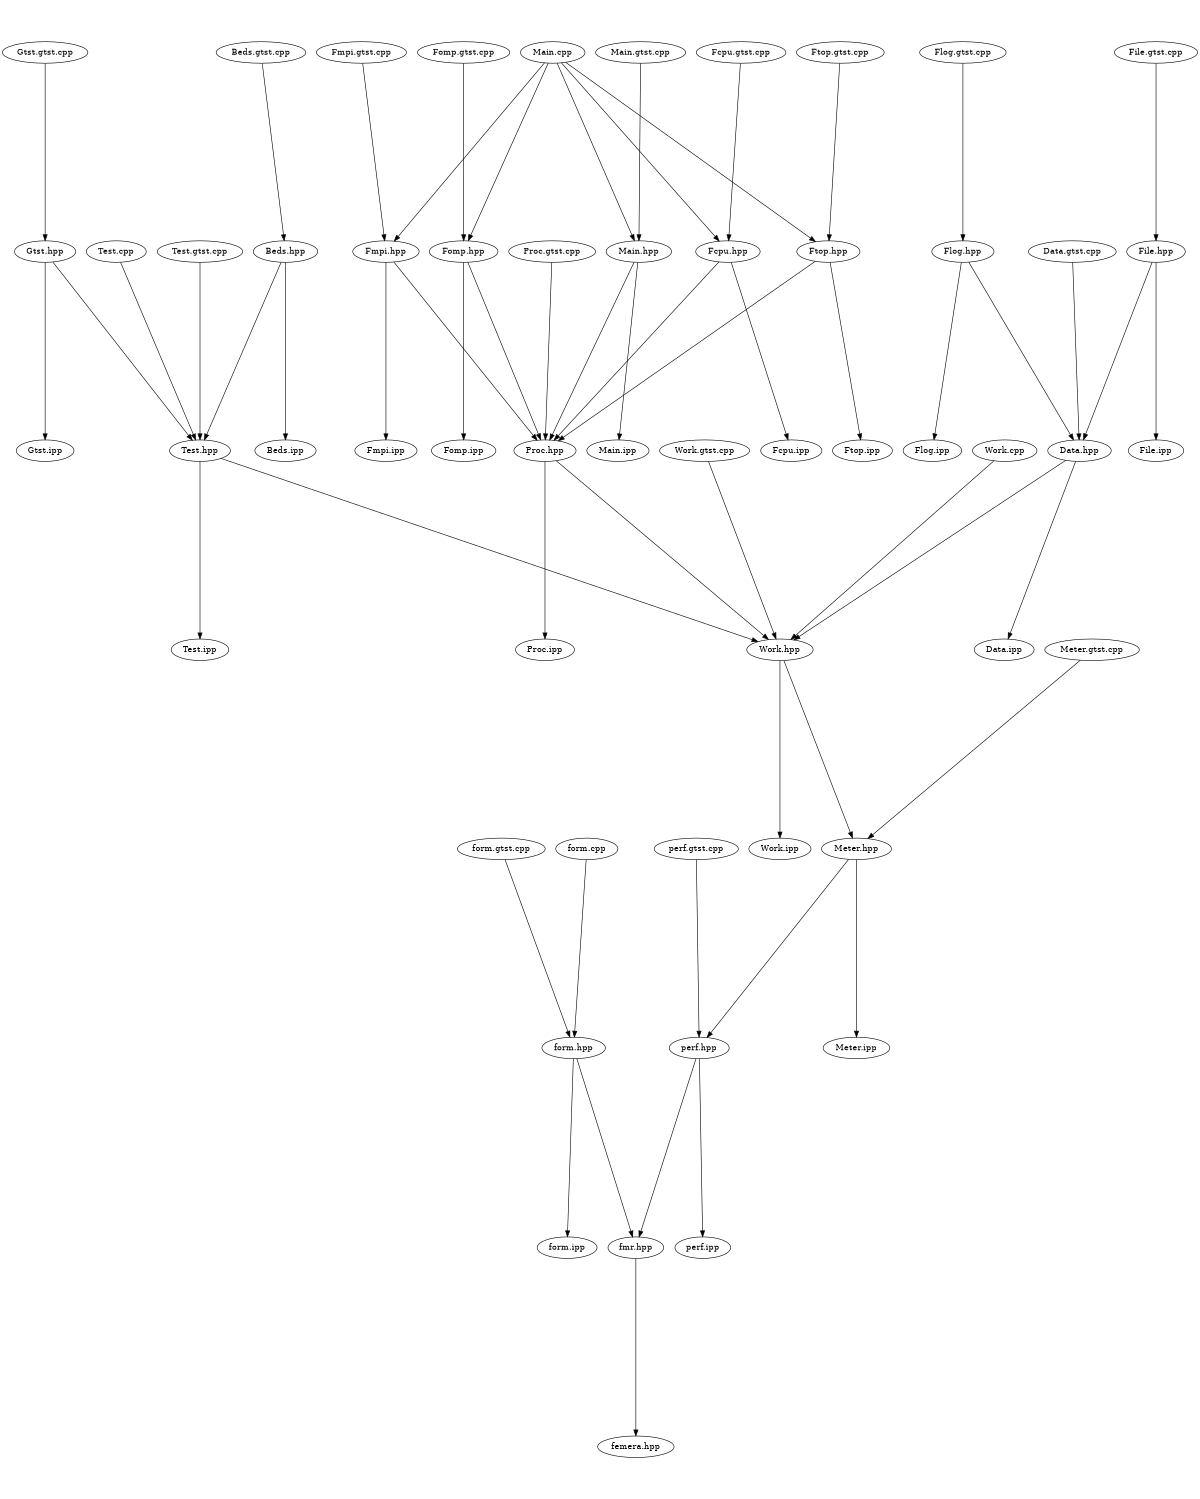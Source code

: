 digraph "source tree" {
    overlap=scale;
    size="8,10";
    ratio="fill";
    fontsize="16";
    fontname="Helvetica";
	clusterrank="local";
	"Meter.hpp" -> "perf.hpp"
	"Main.cpp" -> "Fomp.hpp"
	"Fomp.hpp" -> "Fomp.ipp"
	"Gtst.hpp" -> "Gtst.ipp"
	"Test.gtst.cpp" -> "Test.hpp"
	"Fmpi.hpp" -> "Fmpi.ipp"
	"form.cpp" -> "form.hpp"
	"Flog.gtst.cpp" -> "Flog.hpp"
	"Fmpi.gtst.cpp" -> "Fmpi.hpp"
	"perf.hpp" -> "perf.ipp"
	"Main.cpp" -> "Main.hpp"
	"Fcpu.hpp" -> "Fcpu.ipp"
	"File.gtst.cpp" -> "File.hpp"
	"perf.gtst.cpp" -> "perf.hpp"
	"Ftop.gtst.cpp" -> "Ftop.hpp"
	"Work.cpp" -> "Work.hpp"
	"Main.hpp" -> "Main.ipp"
	"Proc.hpp" -> "Proc.ipp"
	"Test.cpp" -> "Test.hpp"
	"Main.cpp" -> "Fmpi.hpp"
	"Main.cpp" -> "Fcpu.hpp"
	"Ftop.hpp" -> "Ftop.ipp"
	"perf.hpp" -> "fmr.hpp"
	"Data.gtst.cpp" -> "Data.hpp"
	"Beds.gtst.cpp" -> "Beds.hpp"
	"Ftop.hpp" -> "Proc.hpp"
	"Data.hpp" -> "Data.ipp"
	"File.hpp" -> "Data.hpp"
	"Fomp.gtst.cpp" -> "Fomp.hpp"
	"form.gtst.cpp" -> "form.hpp"
	"Proc.gtst.cpp" -> "Proc.hpp"
	"Work.hpp" -> "Work.ipp"
	"Main.cpp" -> "Ftop.hpp"
	"Meter.gtst.cpp" -> "Meter.hpp"
	"Test.hpp" -> "Work.hpp"
	"Fmpi.hpp" -> "Proc.hpp"
	"Beds.hpp" -> "Test.hpp"
	"Gtst.gtst.cpp" -> "Gtst.hpp"
	"fmr.hpp" -> "femera.hpp"
	"form.hpp" -> "form.ipp"
	"form.hpp" -> "fmr.hpp"
	"Proc.hpp" -> "Work.hpp"
	"Gtst.hpp" -> "Test.hpp"
	"Fcpu.gtst.cpp" -> "Fcpu.hpp"
	"Data.hpp" -> "Work.hpp"
	"Beds.hpp" -> "Beds.ipp"
	"Work.hpp" -> "Meter.hpp"
	"Main.gtst.cpp" -> "Main.hpp"
	"Fcpu.hpp" -> "Proc.hpp"
	"Work.gtst.cpp" -> "Work.hpp"
	"Fomp.hpp" -> "Proc.hpp"
	"Flog.hpp" -> "Data.hpp"
	"Main.hpp" -> "Proc.hpp"
	"File.hpp" -> "File.ipp"
	"Flog.hpp" -> "Flog.ipp"
	"Meter.hpp" -> "Meter.ipp"
	"Test.hpp" -> "Test.ipp"
}
